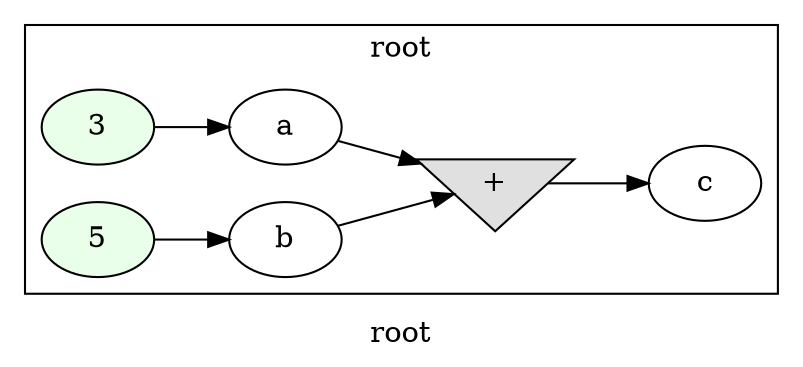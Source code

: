 digraph G
{
rankdir=LR;
label = "root";
subgraph cluster_1 {
parent = "G";
startingline = 3;
	node_000007 [ label = "3", style=filled, fillcolor="#E9FFE9", startingline=7 ]
	node_000008 [ label = "a", startingline=7 ]
	node_000009 [ label = "5", style=filled, fillcolor="#E9FFE9", startingline=8 ]
	node_000010 [ label = "b", startingline=8 ]
	node_000011 [ label = "+", shape=invtriangle, style=filled, fillcolor="#E0E0E0", startingline=9 ]
	node_000012 [ label = "c", startingline=9 ]
}
	node_000007 -> node_000008
	node_000008 -> node_000011
	node_000009 -> node_000010
	node_000010 -> node_000011
	node_000011 -> node_000012
}
